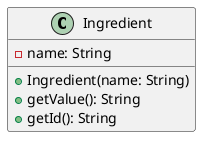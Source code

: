 @startuml

left to right direction

class Ingredient {
  - name: String
  + Ingredient(name: String)
  + getValue(): String
  + getId(): String 
}

@enduml
